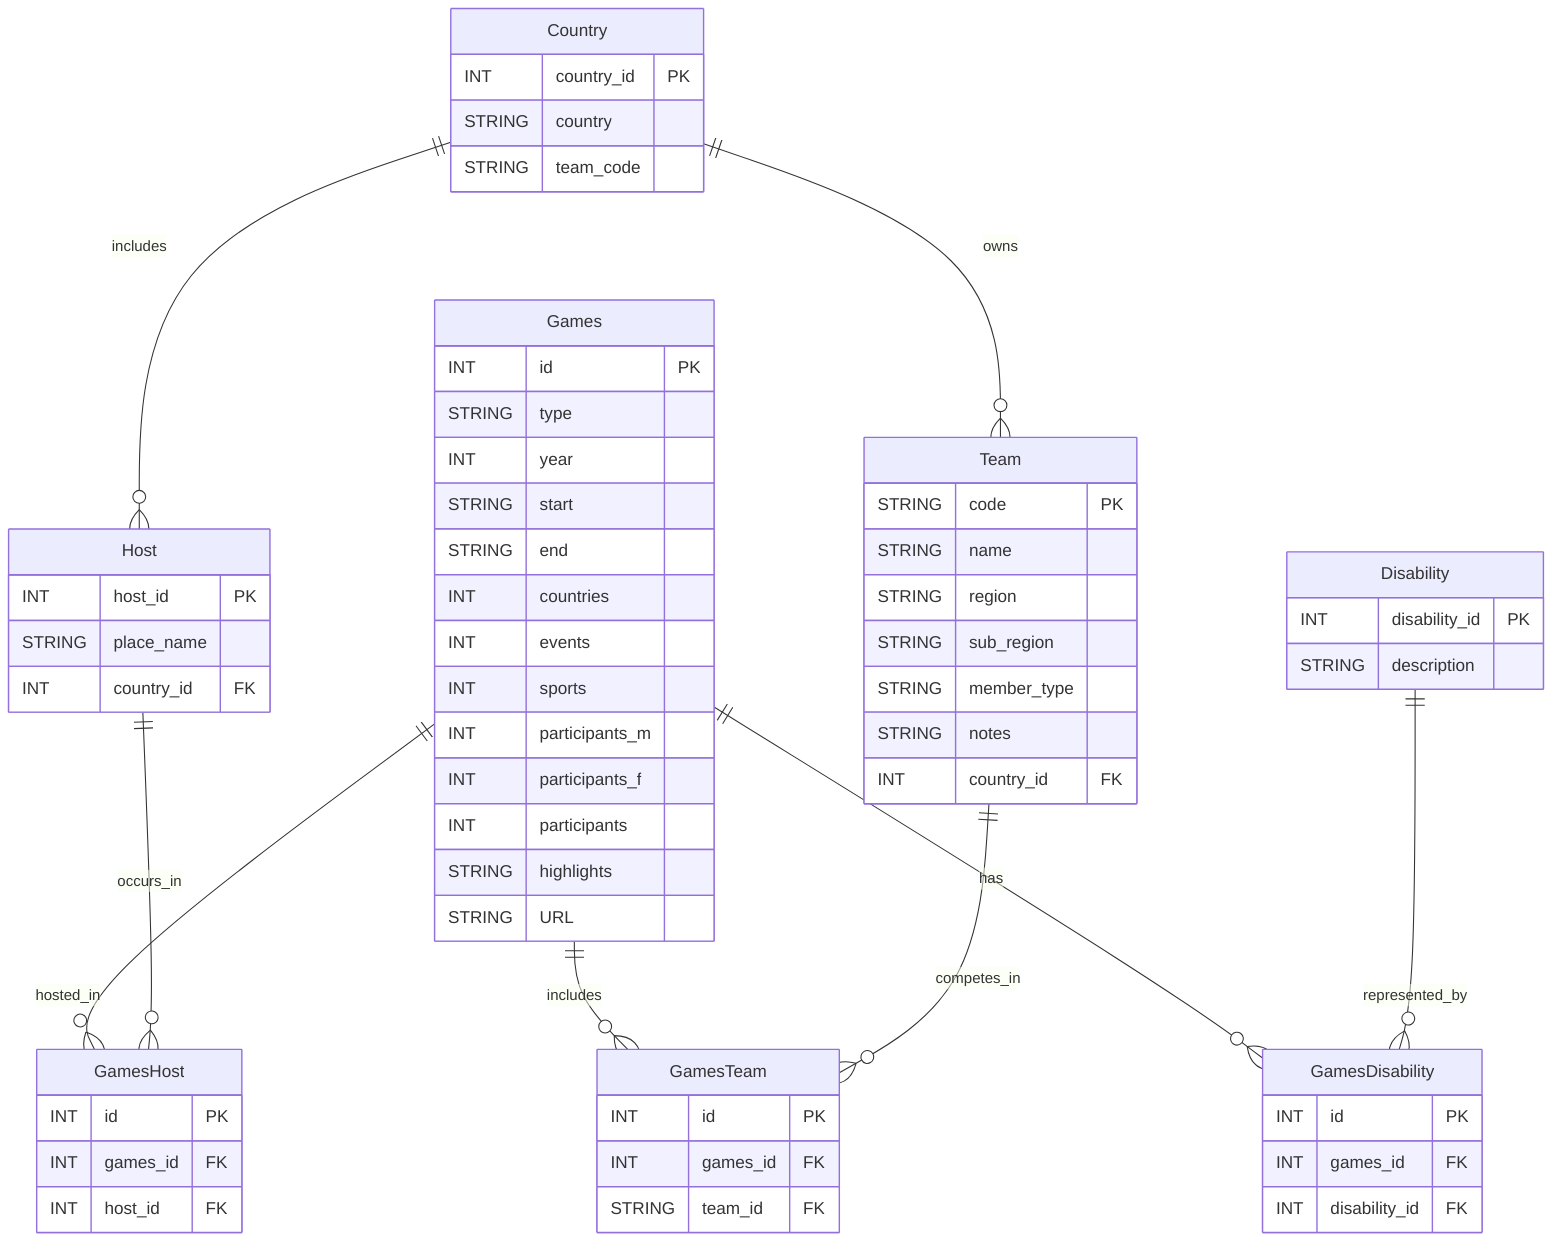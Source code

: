 erDiagram

    Games {
        INT id PK
        STRING type
        INT year
        STRING start
        STRING end
        INT countries
        INT events
        INT sports
        INT participants_m
        INT participants_f
        INT participants
        STRING highlights
        STRING URL
    }

    Team {
        STRING code PK
        STRING name
        STRING region
        STRING sub_region
        STRING member_type
        STRING notes
        INT country_id FK
    }

    Disability {
        INT disability_id PK
        STRING description
    }

    Country {
        INT country_id PK
        STRING country
        STRING team_code
    }

    Host {
        INT host_id PK
        STRING place_name
        INT country_id FK
    }

    GamesTeam {
        INT id PK
        INT games_id FK
        STRING team_id FK
    }

    GamesDisability {
        INT id PK
        INT games_id FK
        INT disability_id FK
    }

    GamesHost {
        INT id PK
        INT games_id FK
        INT host_id FK
    }

    %% Relationships
    Games ||--o{ GamesTeam : includes
    Team  ||--o{ GamesTeam : competes_in

    Games ||--o{ GamesDisability : has
    Disability ||--o{ GamesDisability : represented_by

    Games ||--o{ GamesHost : hosted_in
    Host  ||--o{ GamesHost : occurs_in

    Country ||--o{ Host : includes
    Country ||--o{ Team : owns